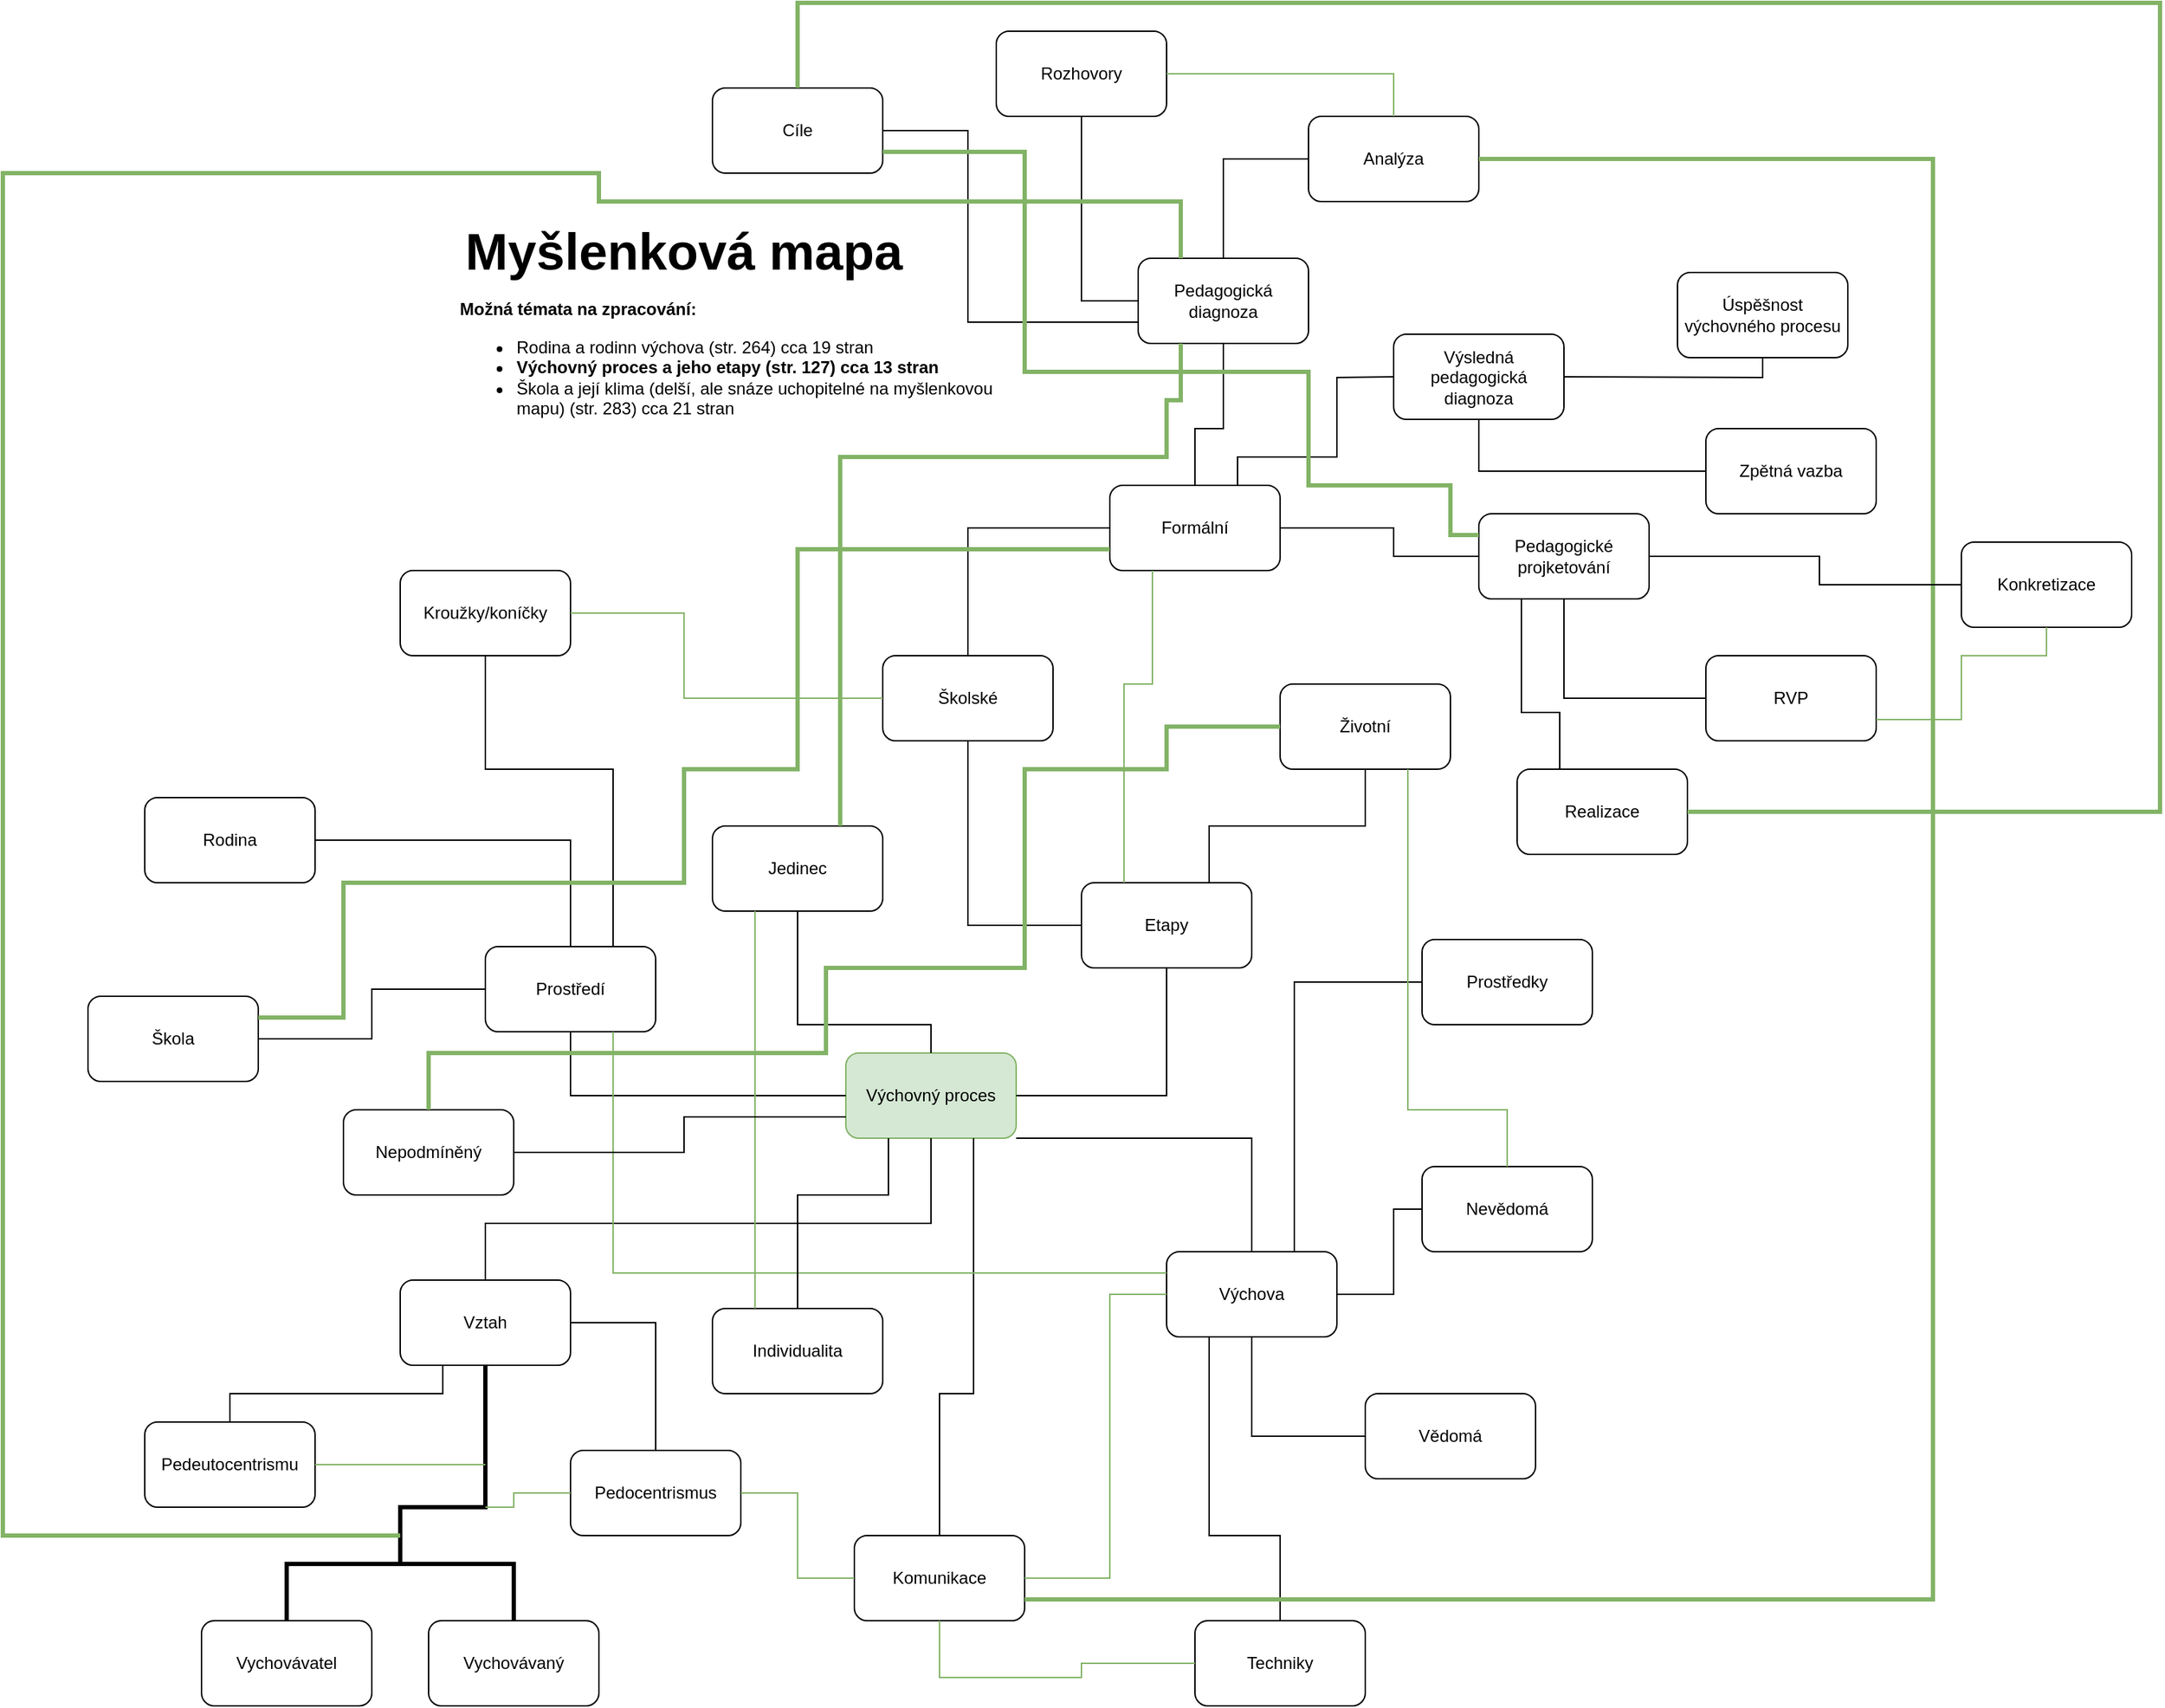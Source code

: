 <mxfile version="24.3.1" type="github">
  <diagram name="Stránka-1" id="WLGztBXFNgcQ8mA7BR_p">
    <mxGraphModel dx="2415" dy="2009" grid="1" gridSize="20" guides="1" tooltips="1" connect="1" arrows="1" fold="1" page="1" pageScale="1" pageWidth="827" pageHeight="1169" math="0" shadow="0">
      <root>
        <mxCell id="0" />
        <mxCell id="1" parent="0" />
        <mxCell id="2WaHqY7J0eLGObNB3UJ4-1" value="&lt;b&gt;&lt;font style=&quot;font-size: 36px;&quot;&gt;Myšlenková mapa&lt;/font&gt;&lt;/b&gt;" style="text;html=1;align=center;verticalAlign=middle;whiteSpace=wrap;rounded=0;" parent="1" vertex="1">
          <mxGeometry x="80" y="80" width="320" height="30" as="geometry" />
        </mxCell>
        <mxCell id="2WaHqY7J0eLGObNB3UJ4-2" value="&lt;b&gt;Možná témata na zpracování:&lt;/b&gt;&lt;div&gt;&lt;ul&gt;&lt;li&gt;Rodina a rodinn výchova (str. 264) cca 19 stran&lt;/li&gt;&lt;li&gt;&lt;b&gt;Výchovný proces a jeho etapy (str. 127) cca 13 stran&lt;/b&gt;&lt;/li&gt;&lt;li&gt;Škola a její klima (delší, ale snáze uchopitelné na myšlenkovou mapu) (str. 283) cca 21 stran&lt;/li&gt;&lt;/ul&gt;&lt;div&gt;&lt;b&gt;&lt;br&gt;&lt;/b&gt;&lt;/div&gt;&lt;/div&gt;" style="text;html=1;align=left;verticalAlign=middle;whiteSpace=wrap;rounded=0;" parent="1" vertex="1">
          <mxGeometry x="80" y="120" width="400" height="127" as="geometry" />
        </mxCell>
        <mxCell id="Wd7AZQhVEjbMNNVhmvvd-1" value="Výchovný proces" style="rounded=1;whiteSpace=wrap;html=1;fillColor=#d5e8d4;strokeColor=#82b366;" vertex="1" parent="1">
          <mxGeometry x="354" y="660" width="120" height="60" as="geometry" />
        </mxCell>
        <mxCell id="Wd7AZQhVEjbMNNVhmvvd-2" value="Etapy" style="rounded=1;whiteSpace=wrap;html=1;" vertex="1" parent="1">
          <mxGeometry x="520" y="540" width="120" height="60" as="geometry" />
        </mxCell>
        <mxCell id="Wd7AZQhVEjbMNNVhmvvd-3" value="Školské" style="rounded=1;whiteSpace=wrap;html=1;" vertex="1" parent="1">
          <mxGeometry x="380" y="380" width="120" height="60" as="geometry" />
        </mxCell>
        <mxCell id="Wd7AZQhVEjbMNNVhmvvd-4" value="Životní" style="rounded=1;whiteSpace=wrap;html=1;" vertex="1" parent="1">
          <mxGeometry x="660" y="400" width="120" height="60" as="geometry" />
        </mxCell>
        <mxCell id="Wd7AZQhVEjbMNNVhmvvd-5" value="" style="endArrow=none;html=1;rounded=0;entryX=0.5;entryY=1;entryDx=0;entryDy=0;exitX=1;exitY=0.5;exitDx=0;exitDy=0;" edge="1" parent="1" source="Wd7AZQhVEjbMNNVhmvvd-1" target="Wd7AZQhVEjbMNNVhmvvd-2">
          <mxGeometry width="50" height="50" relative="1" as="geometry">
            <mxPoint x="474" y="675" as="sourcePoint" />
            <mxPoint x="390" y="580" as="targetPoint" />
            <Array as="points">
              <mxPoint x="580" y="690" />
            </Array>
          </mxGeometry>
        </mxCell>
        <mxCell id="Wd7AZQhVEjbMNNVhmvvd-6" value="" style="endArrow=none;html=1;rounded=0;entryX=0.5;entryY=1;entryDx=0;entryDy=0;exitX=0;exitY=0.5;exitDx=0;exitDy=0;" edge="1" parent="1" source="Wd7AZQhVEjbMNNVhmvvd-2" target="Wd7AZQhVEjbMNNVhmvvd-3">
          <mxGeometry width="50" height="50" relative="1" as="geometry">
            <mxPoint x="340" y="630" as="sourcePoint" />
            <mxPoint x="390" y="580" as="targetPoint" />
            <Array as="points">
              <mxPoint x="440" y="570" />
            </Array>
          </mxGeometry>
        </mxCell>
        <mxCell id="Wd7AZQhVEjbMNNVhmvvd-7" value="" style="endArrow=none;html=1;rounded=0;entryX=0.5;entryY=1;entryDx=0;entryDy=0;exitX=0.75;exitY=0;exitDx=0;exitDy=0;" edge="1" parent="1" source="Wd7AZQhVEjbMNNVhmvvd-2" target="Wd7AZQhVEjbMNNVhmvvd-4">
          <mxGeometry width="50" height="50" relative="1" as="geometry">
            <mxPoint x="460" y="570" as="sourcePoint" />
            <mxPoint x="510" y="520" as="targetPoint" />
            <Array as="points">
              <mxPoint x="610" y="500" />
              <mxPoint x="720" y="500" />
            </Array>
          </mxGeometry>
        </mxCell>
        <mxCell id="Wd7AZQhVEjbMNNVhmvvd-8" value="Prostředí" style="rounded=1;whiteSpace=wrap;html=1;" vertex="1" parent="1">
          <mxGeometry x="100" y="585" width="120" height="60" as="geometry" />
        </mxCell>
        <mxCell id="Wd7AZQhVEjbMNNVhmvvd-9" value="" style="endArrow=none;html=1;rounded=0;exitX=0;exitY=0.5;exitDx=0;exitDy=0;entryX=0.5;entryY=1;entryDx=0;entryDy=0;" edge="1" parent="1" source="Wd7AZQhVEjbMNNVhmvvd-1" target="Wd7AZQhVEjbMNNVhmvvd-8">
          <mxGeometry width="50" height="50" relative="1" as="geometry">
            <mxPoint x="240" y="490" as="sourcePoint" />
            <mxPoint x="160" y="690" as="targetPoint" />
            <Array as="points">
              <mxPoint x="160" y="690" />
            </Array>
          </mxGeometry>
        </mxCell>
        <mxCell id="Wd7AZQhVEjbMNNVhmvvd-10" value="Rodina" style="rounded=1;whiteSpace=wrap;html=1;" vertex="1" parent="1">
          <mxGeometry x="-140" y="480" width="120" height="60" as="geometry" />
        </mxCell>
        <mxCell id="Wd7AZQhVEjbMNNVhmvvd-11" value="" style="endArrow=none;html=1;rounded=0;exitX=0.5;exitY=0;exitDx=0;exitDy=0;entryX=1;entryY=0.5;entryDx=0;entryDy=0;" edge="1" parent="1" source="Wd7AZQhVEjbMNNVhmvvd-8" target="Wd7AZQhVEjbMNNVhmvvd-10">
          <mxGeometry width="50" height="50" relative="1" as="geometry">
            <mxPoint x="240" y="490" as="sourcePoint" />
            <mxPoint x="290" y="440" as="targetPoint" />
            <Array as="points">
              <mxPoint x="160" y="510" />
            </Array>
          </mxGeometry>
        </mxCell>
        <mxCell id="Wd7AZQhVEjbMNNVhmvvd-12" value="Škola" style="rounded=1;whiteSpace=wrap;html=1;" vertex="1" parent="1">
          <mxGeometry x="-180" y="620" width="120" height="60" as="geometry" />
        </mxCell>
        <mxCell id="Wd7AZQhVEjbMNNVhmvvd-13" value="" style="endArrow=none;html=1;rounded=0;exitX=1;exitY=0.5;exitDx=0;exitDy=0;entryX=0;entryY=0.5;entryDx=0;entryDy=0;" edge="1" parent="1" source="Wd7AZQhVEjbMNNVhmvvd-12" target="Wd7AZQhVEjbMNNVhmvvd-8">
          <mxGeometry width="50" height="50" relative="1" as="geometry">
            <mxPoint x="240" y="490" as="sourcePoint" />
            <mxPoint x="290" y="440" as="targetPoint" />
            <Array as="points">
              <mxPoint x="20" y="650" />
              <mxPoint x="20" y="615" />
            </Array>
          </mxGeometry>
        </mxCell>
        <mxCell id="Wd7AZQhVEjbMNNVhmvvd-14" value="Kroužky/koníčky" style="rounded=1;whiteSpace=wrap;html=1;" vertex="1" parent="1">
          <mxGeometry x="40" y="320" width="120" height="60" as="geometry" />
        </mxCell>
        <mxCell id="Wd7AZQhVEjbMNNVhmvvd-15" value="" style="endArrow=none;html=1;rounded=0;exitX=0.75;exitY=0;exitDx=0;exitDy=0;entryX=0.5;entryY=1;entryDx=0;entryDy=0;" edge="1" parent="1" source="Wd7AZQhVEjbMNNVhmvvd-8" target="Wd7AZQhVEjbMNNVhmvvd-14">
          <mxGeometry width="50" height="50" relative="1" as="geometry">
            <mxPoint x="240" y="490" as="sourcePoint" />
            <mxPoint x="190" y="420" as="targetPoint" />
            <Array as="points">
              <mxPoint x="190" y="460" />
              <mxPoint x="100" y="460" />
            </Array>
          </mxGeometry>
        </mxCell>
        <mxCell id="Wd7AZQhVEjbMNNVhmvvd-18" value="" style="endArrow=none;html=1;rounded=0;entryX=0;entryY=0.5;entryDx=0;entryDy=0;exitX=1;exitY=0.5;exitDx=0;exitDy=0;fillColor=#d5e8d4;strokeColor=#82b366;" edge="1" parent="1" source="Wd7AZQhVEjbMNNVhmvvd-14" target="Wd7AZQhVEjbMNNVhmvvd-3">
          <mxGeometry width="50" height="50" relative="1" as="geometry">
            <mxPoint x="240" y="650" as="sourcePoint" />
            <mxPoint x="290" y="600" as="targetPoint" />
            <Array as="points">
              <mxPoint x="240" y="350" />
              <mxPoint x="240" y="410" />
            </Array>
          </mxGeometry>
        </mxCell>
        <mxCell id="Wd7AZQhVEjbMNNVhmvvd-20" value="Vztah" style="rounded=1;whiteSpace=wrap;html=1;" vertex="1" parent="1">
          <mxGeometry x="40" y="820" width="120" height="60" as="geometry" />
        </mxCell>
        <mxCell id="Wd7AZQhVEjbMNNVhmvvd-21" value="" style="endArrow=none;html=1;rounded=0;exitX=0.5;exitY=0;exitDx=0;exitDy=0;entryX=0.5;entryY=1;entryDx=0;entryDy=0;" edge="1" parent="1" source="Wd7AZQhVEjbMNNVhmvvd-20" target="Wd7AZQhVEjbMNNVhmvvd-1">
          <mxGeometry width="50" height="50" relative="1" as="geometry">
            <mxPoint x="240" y="650" as="sourcePoint" />
            <mxPoint x="290" y="600" as="targetPoint" />
            <Array as="points">
              <mxPoint x="100" y="780" />
              <mxPoint x="414" y="780" />
            </Array>
          </mxGeometry>
        </mxCell>
        <mxCell id="Wd7AZQhVEjbMNNVhmvvd-22" value="Pedeutocentrismu" style="rounded=1;whiteSpace=wrap;html=1;" vertex="1" parent="1">
          <mxGeometry x="-140" y="920" width="120" height="60" as="geometry" />
        </mxCell>
        <mxCell id="Wd7AZQhVEjbMNNVhmvvd-23" value="Pedocentrismus" style="rounded=1;whiteSpace=wrap;html=1;" vertex="1" parent="1">
          <mxGeometry x="160" y="940" width="120" height="60" as="geometry" />
        </mxCell>
        <mxCell id="Wd7AZQhVEjbMNNVhmvvd-24" value="" style="endArrow=none;html=1;rounded=0;exitX=0.5;exitY=0;exitDx=0;exitDy=0;entryX=0.25;entryY=1;entryDx=0;entryDy=0;" edge="1" parent="1" source="Wd7AZQhVEjbMNNVhmvvd-22" target="Wd7AZQhVEjbMNNVhmvvd-20">
          <mxGeometry width="50" height="50" relative="1" as="geometry">
            <mxPoint x="200" y="690" as="sourcePoint" />
            <mxPoint x="250" y="640" as="targetPoint" />
            <Array as="points">
              <mxPoint x="-80" y="900" />
              <mxPoint x="70" y="900" />
            </Array>
          </mxGeometry>
        </mxCell>
        <mxCell id="Wd7AZQhVEjbMNNVhmvvd-25" value="" style="endArrow=none;html=1;rounded=0;exitX=1;exitY=0.5;exitDx=0;exitDy=0;entryX=0.5;entryY=0;entryDx=0;entryDy=0;" edge="1" parent="1" source="Wd7AZQhVEjbMNNVhmvvd-20" target="Wd7AZQhVEjbMNNVhmvvd-23">
          <mxGeometry width="50" height="50" relative="1" as="geometry">
            <mxPoint x="200" y="690" as="sourcePoint" />
            <mxPoint x="250" y="640" as="targetPoint" />
            <Array as="points">
              <mxPoint x="220" y="850" />
            </Array>
          </mxGeometry>
        </mxCell>
        <mxCell id="Wd7AZQhVEjbMNNVhmvvd-26" value="Komunikace" style="rounded=1;whiteSpace=wrap;html=1;" vertex="1" parent="1">
          <mxGeometry x="360" y="1000" width="120" height="60" as="geometry" />
        </mxCell>
        <mxCell id="Wd7AZQhVEjbMNNVhmvvd-27" value="" style="endArrow=none;html=1;rounded=0;entryX=0;entryY=0.5;entryDx=0;entryDy=0;exitX=1;exitY=0.5;exitDx=0;exitDy=0;fillColor=#d5e8d4;strokeColor=#82b366;" edge="1" parent="1" source="Wd7AZQhVEjbMNNVhmvvd-23" target="Wd7AZQhVEjbMNNVhmvvd-26">
          <mxGeometry width="50" height="50" relative="1" as="geometry">
            <mxPoint x="200" y="850" as="sourcePoint" />
            <mxPoint x="250" y="800" as="targetPoint" />
            <Array as="points">
              <mxPoint x="320" y="970" />
              <mxPoint x="320" y="1030" />
            </Array>
          </mxGeometry>
        </mxCell>
        <mxCell id="Wd7AZQhVEjbMNNVhmvvd-28" value="" style="endArrow=none;html=1;rounded=0;entryX=0.75;entryY=1;entryDx=0;entryDy=0;exitX=0.5;exitY=0;exitDx=0;exitDy=0;" edge="1" parent="1" source="Wd7AZQhVEjbMNNVhmvvd-26" target="Wd7AZQhVEjbMNNVhmvvd-1">
          <mxGeometry width="50" height="50" relative="1" as="geometry">
            <mxPoint x="200" y="850" as="sourcePoint" />
            <mxPoint x="250" y="800" as="targetPoint" />
            <Array as="points">
              <mxPoint x="420" y="900" />
              <mxPoint x="444" y="900" />
            </Array>
          </mxGeometry>
        </mxCell>
        <mxCell id="Wd7AZQhVEjbMNNVhmvvd-29" value="Vychovávatel" style="rounded=1;whiteSpace=wrap;html=1;" vertex="1" parent="1">
          <mxGeometry x="-100" y="1060" width="120" height="60" as="geometry" />
        </mxCell>
        <mxCell id="Wd7AZQhVEjbMNNVhmvvd-30" value="Vychovávaný" style="rounded=1;whiteSpace=wrap;html=1;" vertex="1" parent="1">
          <mxGeometry x="60" y="1060" width="120" height="60" as="geometry" />
        </mxCell>
        <mxCell id="Wd7AZQhVEjbMNNVhmvvd-31" value="" style="endArrow=none;html=1;rounded=0;entryX=0.5;entryY=1;entryDx=0;entryDy=0;strokeWidth=3;" edge="1" parent="1" target="Wd7AZQhVEjbMNNVhmvvd-20">
          <mxGeometry width="50" height="50" relative="1" as="geometry">
            <mxPoint x="40" y="1020" as="sourcePoint" />
            <mxPoint x="250" y="980" as="targetPoint" />
            <Array as="points">
              <mxPoint x="40" y="980" />
              <mxPoint x="100" y="980" />
            </Array>
          </mxGeometry>
        </mxCell>
        <mxCell id="Wd7AZQhVEjbMNNVhmvvd-32" value="" style="endArrow=none;html=1;rounded=0;entryX=0.5;entryY=0;entryDx=0;entryDy=0;strokeWidth=3;" edge="1" parent="1" target="Wd7AZQhVEjbMNNVhmvvd-30">
          <mxGeometry width="50" height="50" relative="1" as="geometry">
            <mxPoint x="40" y="1020" as="sourcePoint" />
            <mxPoint x="120" y="1020" as="targetPoint" />
            <Array as="points">
              <mxPoint x="120" y="1020" />
            </Array>
          </mxGeometry>
        </mxCell>
        <mxCell id="Wd7AZQhVEjbMNNVhmvvd-33" value="" style="endArrow=none;html=1;rounded=0;entryX=0.5;entryY=0;entryDx=0;entryDy=0;strokeWidth=3;" edge="1" parent="1" target="Wd7AZQhVEjbMNNVhmvvd-29">
          <mxGeometry width="50" height="50" relative="1" as="geometry">
            <mxPoint x="40" y="1020" as="sourcePoint" />
            <mxPoint x="250" y="980" as="targetPoint" />
            <Array as="points">
              <mxPoint x="-40" y="1020" />
            </Array>
          </mxGeometry>
        </mxCell>
        <mxCell id="Wd7AZQhVEjbMNNVhmvvd-34" value="" style="endArrow=none;html=1;rounded=0;entryX=0;entryY=0.5;entryDx=0;entryDy=0;fillColor=#d5e8d4;strokeColor=#82b366;" edge="1" parent="1" target="Wd7AZQhVEjbMNNVhmvvd-23">
          <mxGeometry width="50" height="50" relative="1" as="geometry">
            <mxPoint x="100" y="980" as="sourcePoint" />
            <mxPoint x="140" y="1020" as="targetPoint" />
            <Array as="points">
              <mxPoint x="120" y="980" />
              <mxPoint x="120" y="970" />
            </Array>
          </mxGeometry>
        </mxCell>
        <mxCell id="Wd7AZQhVEjbMNNVhmvvd-35" value="" style="endArrow=none;html=1;rounded=0;exitX=1;exitY=0.5;exitDx=0;exitDy=0;fillColor=#d5e8d4;strokeColor=#82b366;" edge="1" parent="1" source="Wd7AZQhVEjbMNNVhmvvd-22">
          <mxGeometry width="50" height="50" relative="1" as="geometry">
            <mxPoint x="40" y="1010" as="sourcePoint" />
            <mxPoint x="100" y="950" as="targetPoint" />
          </mxGeometry>
        </mxCell>
        <mxCell id="Wd7AZQhVEjbMNNVhmvvd-36" value="Výchova" style="rounded=1;whiteSpace=wrap;html=1;" vertex="1" parent="1">
          <mxGeometry x="580" y="800" width="120" height="60" as="geometry" />
        </mxCell>
        <mxCell id="Wd7AZQhVEjbMNNVhmvvd-37" value="" style="endArrow=none;html=1;rounded=0;entryX=1;entryY=1;entryDx=0;entryDy=0;exitX=0.5;exitY=0;exitDx=0;exitDy=0;" edge="1" parent="1" source="Wd7AZQhVEjbMNNVhmvvd-36" target="Wd7AZQhVEjbMNNVhmvvd-1">
          <mxGeometry width="50" height="50" relative="1" as="geometry">
            <mxPoint x="300" y="930" as="sourcePoint" />
            <mxPoint x="350" y="880" as="targetPoint" />
            <Array as="points">
              <mxPoint x="640" y="720" />
            </Array>
          </mxGeometry>
        </mxCell>
        <mxCell id="Wd7AZQhVEjbMNNVhmvvd-38" value="" style="endArrow=none;html=1;rounded=0;entryX=0;entryY=0.5;entryDx=0;entryDy=0;exitX=1;exitY=0.5;exitDx=0;exitDy=0;fillColor=#d5e8d4;strokeColor=#82b366;" edge="1" parent="1" source="Wd7AZQhVEjbMNNVhmvvd-26" target="Wd7AZQhVEjbMNNVhmvvd-36">
          <mxGeometry width="50" height="50" relative="1" as="geometry">
            <mxPoint x="300" y="930" as="sourcePoint" />
            <mxPoint x="350" y="880" as="targetPoint" />
            <Array as="points">
              <mxPoint x="540" y="1030" />
              <mxPoint x="540" y="830" />
            </Array>
          </mxGeometry>
        </mxCell>
        <mxCell id="Wd7AZQhVEjbMNNVhmvvd-39" value="Vědomá" style="rounded=1;whiteSpace=wrap;html=1;" vertex="1" parent="1">
          <mxGeometry x="720" y="900" width="120" height="60" as="geometry" />
        </mxCell>
        <mxCell id="Wd7AZQhVEjbMNNVhmvvd-40" value="Nevědomá" style="rounded=1;whiteSpace=wrap;html=1;" vertex="1" parent="1">
          <mxGeometry x="760" y="740" width="120" height="60" as="geometry" />
        </mxCell>
        <mxCell id="Wd7AZQhVEjbMNNVhmvvd-41" value="" style="endArrow=none;html=1;rounded=0;entryX=0;entryY=0.5;entryDx=0;entryDy=0;exitX=1;exitY=0.5;exitDx=0;exitDy=0;" edge="1" parent="1" source="Wd7AZQhVEjbMNNVhmvvd-36" target="Wd7AZQhVEjbMNNVhmvvd-40">
          <mxGeometry width="50" height="50" relative="1" as="geometry">
            <mxPoint x="440" y="850" as="sourcePoint" />
            <mxPoint x="490" y="800" as="targetPoint" />
            <Array as="points">
              <mxPoint x="740" y="830" />
              <mxPoint x="740" y="770" />
            </Array>
          </mxGeometry>
        </mxCell>
        <mxCell id="Wd7AZQhVEjbMNNVhmvvd-42" value="" style="endArrow=none;html=1;rounded=0;exitX=0;exitY=0.5;exitDx=0;exitDy=0;entryX=0.5;entryY=1;entryDx=0;entryDy=0;" edge="1" parent="1" source="Wd7AZQhVEjbMNNVhmvvd-39" target="Wd7AZQhVEjbMNNVhmvvd-36">
          <mxGeometry width="50" height="50" relative="1" as="geometry">
            <mxPoint x="440" y="850" as="sourcePoint" />
            <mxPoint x="490" y="800" as="targetPoint" />
            <Array as="points">
              <mxPoint x="640" y="930" />
            </Array>
          </mxGeometry>
        </mxCell>
        <mxCell id="Wd7AZQhVEjbMNNVhmvvd-43" value="" style="endArrow=none;html=1;rounded=0;entryX=0;entryY=0.25;entryDx=0;entryDy=0;exitX=0.75;exitY=1;exitDx=0;exitDy=0;fillColor=#d5e8d4;strokeColor=#82b366;" edge="1" parent="1" source="Wd7AZQhVEjbMNNVhmvvd-8" target="Wd7AZQhVEjbMNNVhmvvd-36">
          <mxGeometry width="50" height="50" relative="1" as="geometry">
            <mxPoint x="460" y="810" as="sourcePoint" />
            <mxPoint x="510" y="760" as="targetPoint" />
            <Array as="points">
              <mxPoint x="190" y="815" />
            </Array>
          </mxGeometry>
        </mxCell>
        <mxCell id="Wd7AZQhVEjbMNNVhmvvd-44" value="Prostředky" style="rounded=1;whiteSpace=wrap;html=1;" vertex="1" parent="1">
          <mxGeometry x="760" y="580" width="120" height="60" as="geometry" />
        </mxCell>
        <mxCell id="Wd7AZQhVEjbMNNVhmvvd-45" value="" style="endArrow=none;html=1;rounded=0;entryX=0;entryY=0.5;entryDx=0;entryDy=0;exitX=0.75;exitY=0;exitDx=0;exitDy=0;" edge="1" parent="1" source="Wd7AZQhVEjbMNNVhmvvd-36" target="Wd7AZQhVEjbMNNVhmvvd-44">
          <mxGeometry width="50" height="50" relative="1" as="geometry">
            <mxPoint x="380" y="890" as="sourcePoint" />
            <mxPoint x="430" y="840" as="targetPoint" />
            <Array as="points">
              <mxPoint x="670" y="610" />
            </Array>
          </mxGeometry>
        </mxCell>
        <mxCell id="Wd7AZQhVEjbMNNVhmvvd-46" value="Techniky" style="rounded=1;whiteSpace=wrap;html=1;" vertex="1" parent="1">
          <mxGeometry x="600" y="1060" width="120" height="60" as="geometry" />
        </mxCell>
        <mxCell id="Wd7AZQhVEjbMNNVhmvvd-47" value="" style="endArrow=none;html=1;rounded=0;entryX=0.25;entryY=1;entryDx=0;entryDy=0;exitX=0.5;exitY=0;exitDx=0;exitDy=0;" edge="1" parent="1" source="Wd7AZQhVEjbMNNVhmvvd-46" target="Wd7AZQhVEjbMNNVhmvvd-36">
          <mxGeometry width="50" height="50" relative="1" as="geometry">
            <mxPoint x="440" y="930" as="sourcePoint" />
            <mxPoint x="490" y="880" as="targetPoint" />
            <Array as="points">
              <mxPoint x="660" y="1000" />
              <mxPoint x="610" y="1000" />
            </Array>
          </mxGeometry>
        </mxCell>
        <mxCell id="Wd7AZQhVEjbMNNVhmvvd-48" value="" style="endArrow=none;html=1;rounded=0;exitX=0.5;exitY=1;exitDx=0;exitDy=0;entryX=0;entryY=0.5;entryDx=0;entryDy=0;fillColor=#d5e8d4;strokeColor=#82b366;" edge="1" parent="1" source="Wd7AZQhVEjbMNNVhmvvd-26" target="Wd7AZQhVEjbMNNVhmvvd-46">
          <mxGeometry width="50" height="50" relative="1" as="geometry">
            <mxPoint x="440" y="930" as="sourcePoint" />
            <mxPoint x="490" y="880" as="targetPoint" />
            <Array as="points">
              <mxPoint x="420" y="1100" />
              <mxPoint x="520" y="1100" />
              <mxPoint x="520" y="1090" />
            </Array>
          </mxGeometry>
        </mxCell>
        <mxCell id="Wd7AZQhVEjbMNNVhmvvd-49" value="Jedinec" style="rounded=1;whiteSpace=wrap;html=1;" vertex="1" parent="1">
          <mxGeometry x="260" y="500" width="120" height="60" as="geometry" />
        </mxCell>
        <mxCell id="Wd7AZQhVEjbMNNVhmvvd-50" value="" style="endArrow=none;html=1;rounded=0;entryX=0.5;entryY=1;entryDx=0;entryDy=0;exitX=0.5;exitY=0;exitDx=0;exitDy=0;" edge="1" parent="1" source="Wd7AZQhVEjbMNNVhmvvd-1" target="Wd7AZQhVEjbMNNVhmvvd-49">
          <mxGeometry width="50" height="50" relative="1" as="geometry">
            <mxPoint x="440" y="810" as="sourcePoint" />
            <mxPoint x="490" y="760" as="targetPoint" />
            <Array as="points">
              <mxPoint x="414" y="640" />
              <mxPoint x="320" y="640" />
            </Array>
          </mxGeometry>
        </mxCell>
        <mxCell id="Wd7AZQhVEjbMNNVhmvvd-51" value="Individualita" style="rounded=1;whiteSpace=wrap;html=1;" vertex="1" parent="1">
          <mxGeometry x="260" y="840" width="120" height="60" as="geometry" />
        </mxCell>
        <mxCell id="Wd7AZQhVEjbMNNVhmvvd-52" value="" style="endArrow=none;html=1;rounded=0;entryX=0.25;entryY=1;entryDx=0;entryDy=0;exitX=0.5;exitY=0;exitDx=0;exitDy=0;" edge="1" parent="1" source="Wd7AZQhVEjbMNNVhmvvd-51" target="Wd7AZQhVEjbMNNVhmvvd-1">
          <mxGeometry width="50" height="50" relative="1" as="geometry">
            <mxPoint x="360" y="870" as="sourcePoint" />
            <mxPoint x="410" y="820" as="targetPoint" />
            <Array as="points">
              <mxPoint x="320" y="760" />
              <mxPoint x="384" y="760" />
            </Array>
          </mxGeometry>
        </mxCell>
        <mxCell id="Wd7AZQhVEjbMNNVhmvvd-53" value="" style="endArrow=none;html=1;rounded=0;exitX=0.25;exitY=0;exitDx=0;exitDy=0;entryX=0.25;entryY=1;entryDx=0;entryDy=0;fillColor=#d5e8d4;strokeColor=#82b366;" edge="1" parent="1" source="Wd7AZQhVEjbMNNVhmvvd-51" target="Wd7AZQhVEjbMNNVhmvvd-49">
          <mxGeometry width="50" height="50" relative="1" as="geometry">
            <mxPoint x="300" y="730" as="sourcePoint" />
            <mxPoint x="350" y="680" as="targetPoint" />
          </mxGeometry>
        </mxCell>
        <mxCell id="Wd7AZQhVEjbMNNVhmvvd-54" value="Nepodmíněný" style="rounded=1;whiteSpace=wrap;html=1;" vertex="1" parent="1">
          <mxGeometry y="700" width="120" height="60" as="geometry" />
        </mxCell>
        <mxCell id="Wd7AZQhVEjbMNNVhmvvd-55" value="" style="endArrow=none;html=1;rounded=0;entryX=1;entryY=0.5;entryDx=0;entryDy=0;exitX=0;exitY=0.75;exitDx=0;exitDy=0;" edge="1" parent="1" source="Wd7AZQhVEjbMNNVhmvvd-1" target="Wd7AZQhVEjbMNNVhmvvd-54">
          <mxGeometry width="50" height="50" relative="1" as="geometry">
            <mxPoint x="180" y="810" as="sourcePoint" />
            <mxPoint x="230" y="760" as="targetPoint" />
            <Array as="points">
              <mxPoint x="240" y="705" />
              <mxPoint x="240" y="730" />
            </Array>
          </mxGeometry>
        </mxCell>
        <mxCell id="Wd7AZQhVEjbMNNVhmvvd-56" value="" style="endArrow=none;html=1;rounded=0;entryX=0.5;entryY=0;entryDx=0;entryDy=0;exitX=0;exitY=0.5;exitDx=0;exitDy=0;fillColor=#d5e8d4;strokeColor=#82b366;strokeWidth=3;" edge="1" parent="1" source="Wd7AZQhVEjbMNNVhmvvd-4" target="Wd7AZQhVEjbMNNVhmvvd-54">
          <mxGeometry width="50" height="50" relative="1" as="geometry">
            <mxPoint x="140" y="810" as="sourcePoint" />
            <mxPoint x="190" y="760" as="targetPoint" />
            <Array as="points">
              <mxPoint x="580" y="430" />
              <mxPoint x="580" y="460" />
              <mxPoint x="480" y="460" />
              <mxPoint x="480" y="600" />
              <mxPoint x="340" y="600" />
              <mxPoint x="340" y="660" />
              <mxPoint x="60" y="660" />
            </Array>
          </mxGeometry>
        </mxCell>
        <mxCell id="Wd7AZQhVEjbMNNVhmvvd-57" value="" style="endArrow=none;html=1;rounded=0;entryX=0.5;entryY=0;entryDx=0;entryDy=0;exitX=0.75;exitY=1;exitDx=0;exitDy=0;fillColor=#d5e8d4;strokeColor=#82b366;" edge="1" parent="1" source="Wd7AZQhVEjbMNNVhmvvd-4" target="Wd7AZQhVEjbMNNVhmvvd-40">
          <mxGeometry width="50" height="50" relative="1" as="geometry">
            <mxPoint x="340" y="770" as="sourcePoint" />
            <mxPoint x="390" y="720" as="targetPoint" />
            <Array as="points">
              <mxPoint x="750" y="700" />
              <mxPoint x="820" y="700" />
            </Array>
          </mxGeometry>
        </mxCell>
        <mxCell id="Wd7AZQhVEjbMNNVhmvvd-59" value="Formální" style="rounded=1;whiteSpace=wrap;html=1;" vertex="1" parent="1">
          <mxGeometry x="540" y="260" width="120" height="60" as="geometry" />
        </mxCell>
        <mxCell id="Wd7AZQhVEjbMNNVhmvvd-60" value="" style="endArrow=none;html=1;rounded=0;exitX=0.5;exitY=0;exitDx=0;exitDy=0;entryX=0;entryY=0.5;entryDx=0;entryDy=0;" edge="1" parent="1" source="Wd7AZQhVEjbMNNVhmvvd-3" target="Wd7AZQhVEjbMNNVhmvvd-59">
          <mxGeometry width="50" height="50" relative="1" as="geometry">
            <mxPoint x="500" y="370" as="sourcePoint" />
            <mxPoint x="440" y="280" as="targetPoint" />
            <Array as="points">
              <mxPoint x="440" y="290" />
            </Array>
          </mxGeometry>
        </mxCell>
        <mxCell id="Wd7AZQhVEjbMNNVhmvvd-61" value="" style="endArrow=none;html=1;rounded=0;exitX=0.25;exitY=0;exitDx=0;exitDy=0;entryX=0.25;entryY=1;entryDx=0;entryDy=0;fillColor=#d5e8d4;strokeColor=#82b366;" edge="1" parent="1" source="Wd7AZQhVEjbMNNVhmvvd-2" target="Wd7AZQhVEjbMNNVhmvvd-59">
          <mxGeometry width="50" height="50" relative="1" as="geometry">
            <mxPoint x="500" y="370" as="sourcePoint" />
            <mxPoint x="560" y="380" as="targetPoint" />
            <Array as="points">
              <mxPoint x="550" y="400" />
              <mxPoint x="570" y="400" />
            </Array>
          </mxGeometry>
        </mxCell>
        <mxCell id="Wd7AZQhVEjbMNNVhmvvd-62" value="Pedagogická diagnoza" style="rounded=1;whiteSpace=wrap;html=1;" vertex="1" parent="1">
          <mxGeometry x="560" y="100" width="120" height="60" as="geometry" />
        </mxCell>
        <mxCell id="Wd7AZQhVEjbMNNVhmvvd-63" value="Pedagogické projketování" style="rounded=1;whiteSpace=wrap;html=1;" vertex="1" parent="1">
          <mxGeometry x="800" y="280" width="120" height="60" as="geometry" />
        </mxCell>
        <mxCell id="Wd7AZQhVEjbMNNVhmvvd-64" value="Výsledná pedagogická diagnoza" style="rounded=1;whiteSpace=wrap;html=1;" vertex="1" parent="1">
          <mxGeometry x="740" y="153.5" width="120" height="60" as="geometry" />
        </mxCell>
        <mxCell id="Wd7AZQhVEjbMNNVhmvvd-65" value="" style="endArrow=none;html=1;rounded=0;entryX=0.5;entryY=1;entryDx=0;entryDy=0;exitX=0.5;exitY=0;exitDx=0;exitDy=0;" edge="1" parent="1" source="Wd7AZQhVEjbMNNVhmvvd-59" target="Wd7AZQhVEjbMNNVhmvvd-62">
          <mxGeometry width="50" height="50" relative="1" as="geometry">
            <mxPoint x="540" y="390" as="sourcePoint" />
            <mxPoint x="590" y="340" as="targetPoint" />
            <Array as="points">
              <mxPoint x="600" y="220" />
              <mxPoint x="620" y="220" />
            </Array>
          </mxGeometry>
        </mxCell>
        <mxCell id="Wd7AZQhVEjbMNNVhmvvd-66" value="" style="endArrow=none;html=1;rounded=0;entryX=0;entryY=0.5;entryDx=0;entryDy=0;exitX=0.75;exitY=0;exitDx=0;exitDy=0;" edge="1" parent="1" source="Wd7AZQhVEjbMNNVhmvvd-59" target="Wd7AZQhVEjbMNNVhmvvd-64">
          <mxGeometry width="50" height="50" relative="1" as="geometry">
            <mxPoint x="480" y="370" as="sourcePoint" />
            <mxPoint x="530" y="320" as="targetPoint" />
            <Array as="points">
              <mxPoint x="630" y="240" />
              <mxPoint x="700" y="240" />
              <mxPoint x="700" y="184" />
            </Array>
          </mxGeometry>
        </mxCell>
        <mxCell id="Wd7AZQhVEjbMNNVhmvvd-67" value="" style="endArrow=none;html=1;rounded=0;entryX=0;entryY=0.5;entryDx=0;entryDy=0;exitX=1;exitY=0.5;exitDx=0;exitDy=0;" edge="1" parent="1" source="Wd7AZQhVEjbMNNVhmvvd-59" target="Wd7AZQhVEjbMNNVhmvvd-63">
          <mxGeometry width="50" height="50" relative="1" as="geometry">
            <mxPoint x="580" y="350" as="sourcePoint" />
            <mxPoint x="630" y="300" as="targetPoint" />
            <Array as="points">
              <mxPoint x="740" y="290" />
              <mxPoint x="740" y="310" />
            </Array>
          </mxGeometry>
        </mxCell>
        <mxCell id="Wd7AZQhVEjbMNNVhmvvd-68" value="" style="endArrow=none;html=1;rounded=0;entryX=0;entryY=0.75;entryDx=0;entryDy=0;exitX=1;exitY=0.25;exitDx=0;exitDy=0;fillColor=#d5e8d4;strokeColor=#82b366;strokeWidth=3;" edge="1" parent="1" source="Wd7AZQhVEjbMNNVhmvvd-12" target="Wd7AZQhVEjbMNNVhmvvd-59">
          <mxGeometry width="50" height="50" relative="1" as="geometry">
            <mxPoint x="240" y="530" as="sourcePoint" />
            <mxPoint x="290" y="480" as="targetPoint" />
            <Array as="points">
              <mxPoint y="635" />
              <mxPoint y="540" />
              <mxPoint x="240" y="540" />
              <mxPoint x="240" y="460" />
              <mxPoint x="320" y="460" />
              <mxPoint x="320" y="305" />
            </Array>
          </mxGeometry>
        </mxCell>
        <mxCell id="Wd7AZQhVEjbMNNVhmvvd-69" value="Analýza" style="rounded=1;whiteSpace=wrap;html=1;" vertex="1" parent="1">
          <mxGeometry x="680" width="120" height="60" as="geometry" />
        </mxCell>
        <mxCell id="Wd7AZQhVEjbMNNVhmvvd-70" value="" style="endArrow=none;html=1;rounded=0;entryX=0;entryY=0.5;entryDx=0;entryDy=0;exitX=0.5;exitY=0;exitDx=0;exitDy=0;" edge="1" parent="1" source="Wd7AZQhVEjbMNNVhmvvd-62" target="Wd7AZQhVEjbMNNVhmvvd-69">
          <mxGeometry width="50" height="50" relative="1" as="geometry">
            <mxPoint x="420" y="290" as="sourcePoint" />
            <mxPoint x="470" y="240" as="targetPoint" />
            <Array as="points">
              <mxPoint x="620" y="30" />
            </Array>
          </mxGeometry>
        </mxCell>
        <mxCell id="Wd7AZQhVEjbMNNVhmvvd-71" value="Rozhovory" style="rounded=1;whiteSpace=wrap;html=1;" vertex="1" parent="1">
          <mxGeometry x="460" y="-60" width="120" height="60" as="geometry" />
        </mxCell>
        <mxCell id="Wd7AZQhVEjbMNNVhmvvd-72" value="" style="endArrow=none;html=1;rounded=0;entryX=0;entryY=0.5;entryDx=0;entryDy=0;exitX=0.5;exitY=1;exitDx=0;exitDy=0;" edge="1" parent="1" source="Wd7AZQhVEjbMNNVhmvvd-71" target="Wd7AZQhVEjbMNNVhmvvd-62">
          <mxGeometry width="50" height="50" relative="1" as="geometry">
            <mxPoint x="540" y="230" as="sourcePoint" />
            <mxPoint x="590" y="180" as="targetPoint" />
            <Array as="points">
              <mxPoint x="520" y="130" />
            </Array>
          </mxGeometry>
        </mxCell>
        <mxCell id="Wd7AZQhVEjbMNNVhmvvd-73" value="" style="endArrow=none;html=1;rounded=0;entryX=0.5;entryY=0;entryDx=0;entryDy=0;exitX=1;exitY=0.5;exitDx=0;exitDy=0;fillColor=#d5e8d4;strokeColor=#82b366;" edge="1" parent="1" source="Wd7AZQhVEjbMNNVhmvvd-71" target="Wd7AZQhVEjbMNNVhmvvd-69">
          <mxGeometry width="50" height="50" relative="1" as="geometry">
            <mxPoint x="540" y="230" as="sourcePoint" />
            <mxPoint x="590" y="180" as="targetPoint" />
            <Array as="points">
              <mxPoint x="740" y="-30" />
            </Array>
          </mxGeometry>
        </mxCell>
        <mxCell id="Wd7AZQhVEjbMNNVhmvvd-74" value="" style="endArrow=none;html=1;rounded=0;exitX=1;exitY=0.75;exitDx=0;exitDy=0;entryX=1;entryY=0.5;entryDx=0;entryDy=0;fillColor=#d5e8d4;strokeColor=#82b366;strokeWidth=3;" edge="1" parent="1" source="Wd7AZQhVEjbMNNVhmvvd-26" target="Wd7AZQhVEjbMNNVhmvvd-69">
          <mxGeometry width="50" height="50" relative="1" as="geometry">
            <mxPoint x="620" y="650" as="sourcePoint" />
            <mxPoint x="670" y="600" as="targetPoint" />
            <Array as="points">
              <mxPoint x="1120" y="1045" />
              <mxPoint x="1120" y="30" />
            </Array>
          </mxGeometry>
        </mxCell>
        <mxCell id="Wd7AZQhVEjbMNNVhmvvd-75" value="Cíle" style="rounded=1;whiteSpace=wrap;html=1;" vertex="1" parent="1">
          <mxGeometry x="260" y="-20" width="120" height="60" as="geometry" />
        </mxCell>
        <mxCell id="Wd7AZQhVEjbMNNVhmvvd-76" value="" style="endArrow=none;html=1;rounded=0;entryX=0;entryY=0.75;entryDx=0;entryDy=0;exitX=1;exitY=0.5;exitDx=0;exitDy=0;" edge="1" parent="1" source="Wd7AZQhVEjbMNNVhmvvd-75" target="Wd7AZQhVEjbMNNVhmvvd-62">
          <mxGeometry width="50" height="50" relative="1" as="geometry">
            <mxPoint x="460" y="490" as="sourcePoint" />
            <mxPoint x="510" y="440" as="targetPoint" />
            <Array as="points">
              <mxPoint x="440" y="10" />
              <mxPoint x="440" y="145" />
            </Array>
          </mxGeometry>
        </mxCell>
        <mxCell id="Wd7AZQhVEjbMNNVhmvvd-77" value="" style="endArrow=none;html=1;rounded=0;exitX=0.75;exitY=0;exitDx=0;exitDy=0;entryX=0.25;entryY=1;entryDx=0;entryDy=0;fillColor=#d5e8d4;strokeColor=#82b366;strokeWidth=3;" edge="1" parent="1" source="Wd7AZQhVEjbMNNVhmvvd-49" target="Wd7AZQhVEjbMNNVhmvvd-62">
          <mxGeometry width="50" height="50" relative="1" as="geometry">
            <mxPoint x="400" y="510" as="sourcePoint" />
            <mxPoint x="450" y="460" as="targetPoint" />
            <Array as="points">
              <mxPoint x="350" y="240" />
              <mxPoint x="580" y="240" />
              <mxPoint x="580" y="200" />
              <mxPoint x="590" y="200" />
            </Array>
          </mxGeometry>
        </mxCell>
        <mxCell id="Wd7AZQhVEjbMNNVhmvvd-79" value="" style="endArrow=none;html=1;rounded=0;entryX=0.25;entryY=0;entryDx=0;entryDy=0;strokeWidth=3;fillColor=#d5e8d4;strokeColor=#82b366;" edge="1" parent="1" target="Wd7AZQhVEjbMNNVhmvvd-62">
          <mxGeometry width="50" height="50" relative="1" as="geometry">
            <mxPoint x="40" y="1000" as="sourcePoint" />
            <mxPoint x="110" y="520" as="targetPoint" />
            <Array as="points">
              <mxPoint x="-240" y="1000" />
              <mxPoint x="-240" y="40" />
              <mxPoint x="180" y="40" />
              <mxPoint x="180" y="60" />
              <mxPoint x="480" y="60" />
              <mxPoint x="590" y="60" />
            </Array>
          </mxGeometry>
        </mxCell>
        <mxCell id="Wd7AZQhVEjbMNNVhmvvd-80" value="Úspěšnost výchovného procesu" style="rounded=1;whiteSpace=wrap;html=1;" vertex="1" parent="1">
          <mxGeometry x="940" y="110" width="120" height="60" as="geometry" />
        </mxCell>
        <mxCell id="Wd7AZQhVEjbMNNVhmvvd-82" value="" style="endArrow=none;html=1;rounded=0;entryX=0.5;entryY=1;entryDx=0;entryDy=0;exitX=1;exitY=0.5;exitDx=0;exitDy=0;" edge="1" parent="1" source="Wd7AZQhVEjbMNNVhmvvd-64" target="Wd7AZQhVEjbMNNVhmvvd-80">
          <mxGeometry width="50" height="50" relative="1" as="geometry">
            <mxPoint x="860" y="184" as="sourcePoint" />
            <mxPoint x="1000" y="170" as="targetPoint" />
            <Array as="points">
              <mxPoint x="1000" y="184" />
            </Array>
          </mxGeometry>
        </mxCell>
        <mxCell id="Wd7AZQhVEjbMNNVhmvvd-83" value="Zpětná vazba" style="rounded=1;whiteSpace=wrap;html=1;" vertex="1" parent="1">
          <mxGeometry x="960" y="220" width="120" height="60" as="geometry" />
        </mxCell>
        <mxCell id="Wd7AZQhVEjbMNNVhmvvd-84" value="" style="endArrow=none;html=1;rounded=0;entryX=0.5;entryY=1;entryDx=0;entryDy=0;exitX=0;exitY=0.5;exitDx=0;exitDy=0;" edge="1" parent="1" source="Wd7AZQhVEjbMNNVhmvvd-83" target="Wd7AZQhVEjbMNNVhmvvd-64">
          <mxGeometry width="50" height="50" relative="1" as="geometry">
            <mxPoint x="520" y="370" as="sourcePoint" />
            <mxPoint x="570" y="320" as="targetPoint" />
            <Array as="points">
              <mxPoint x="800" y="250" />
            </Array>
          </mxGeometry>
        </mxCell>
        <mxCell id="Wd7AZQhVEjbMNNVhmvvd-85" value="" style="endArrow=none;html=1;rounded=0;entryX=0;entryY=0.25;entryDx=0;entryDy=0;exitX=1;exitY=0.75;exitDx=0;exitDy=0;fillColor=#d5e8d4;strokeColor=#82b366;strokeWidth=3;" edge="1" parent="1" source="Wd7AZQhVEjbMNNVhmvvd-75" target="Wd7AZQhVEjbMNNVhmvvd-63">
          <mxGeometry width="50" height="50" relative="1" as="geometry">
            <mxPoint x="520" y="290" as="sourcePoint" />
            <mxPoint x="570" y="240" as="targetPoint" />
            <Array as="points">
              <mxPoint x="480" y="25" />
              <mxPoint x="480" y="180" />
              <mxPoint x="680" y="180" />
              <mxPoint x="680" y="260" />
              <mxPoint x="780" y="260" />
              <mxPoint x="780" y="295" />
            </Array>
          </mxGeometry>
        </mxCell>
        <mxCell id="Wd7AZQhVEjbMNNVhmvvd-86" value="RVP" style="rounded=1;whiteSpace=wrap;html=1;" vertex="1" parent="1">
          <mxGeometry x="960" y="380" width="120" height="60" as="geometry" />
        </mxCell>
        <mxCell id="Wd7AZQhVEjbMNNVhmvvd-87" value="" style="endArrow=none;html=1;rounded=0;entryX=0.5;entryY=1;entryDx=0;entryDy=0;exitX=0;exitY=0.5;exitDx=0;exitDy=0;" edge="1" parent="1" source="Wd7AZQhVEjbMNNVhmvvd-86" target="Wd7AZQhVEjbMNNVhmvvd-63">
          <mxGeometry width="50" height="50" relative="1" as="geometry">
            <mxPoint x="520" y="290" as="sourcePoint" />
            <mxPoint x="570" y="240" as="targetPoint" />
            <Array as="points">
              <mxPoint x="860" y="410" />
            </Array>
          </mxGeometry>
        </mxCell>
        <mxCell id="Wd7AZQhVEjbMNNVhmvvd-88" value="Konkretizace" style="rounded=1;whiteSpace=wrap;html=1;" vertex="1" parent="1">
          <mxGeometry x="1140" y="300" width="120" height="60" as="geometry" />
        </mxCell>
        <mxCell id="Wd7AZQhVEjbMNNVhmvvd-89" value="" style="endArrow=none;html=1;rounded=0;entryX=0;entryY=0.5;entryDx=0;entryDy=0;exitX=1;exitY=0.5;exitDx=0;exitDy=0;" edge="1" parent="1" source="Wd7AZQhVEjbMNNVhmvvd-63" target="Wd7AZQhVEjbMNNVhmvvd-88">
          <mxGeometry width="50" height="50" relative="1" as="geometry">
            <mxPoint x="520" y="290" as="sourcePoint" />
            <mxPoint x="570" y="240" as="targetPoint" />
            <Array as="points">
              <mxPoint x="1040" y="310" />
              <mxPoint x="1040" y="330" />
            </Array>
          </mxGeometry>
        </mxCell>
        <mxCell id="Wd7AZQhVEjbMNNVhmvvd-90" value="" style="endArrow=none;html=1;rounded=0;exitX=1;exitY=0.75;exitDx=0;exitDy=0;entryX=0.5;entryY=1;entryDx=0;entryDy=0;fillColor=#d5e8d4;strokeColor=#82b366;" edge="1" parent="1" source="Wd7AZQhVEjbMNNVhmvvd-86" target="Wd7AZQhVEjbMNNVhmvvd-88">
          <mxGeometry width="50" height="50" relative="1" as="geometry">
            <mxPoint x="1040" y="330" as="sourcePoint" />
            <mxPoint x="1090" y="280" as="targetPoint" />
            <Array as="points">
              <mxPoint x="1140" y="425" />
              <mxPoint x="1140" y="380" />
              <mxPoint x="1200" y="380" />
            </Array>
          </mxGeometry>
        </mxCell>
        <mxCell id="Wd7AZQhVEjbMNNVhmvvd-91" value="Realizace" style="rounded=1;whiteSpace=wrap;html=1;" vertex="1" parent="1">
          <mxGeometry x="827" y="460" width="120" height="60" as="geometry" />
        </mxCell>
        <mxCell id="Wd7AZQhVEjbMNNVhmvvd-92" value="" style="endArrow=none;html=1;rounded=0;exitX=0.25;exitY=0;exitDx=0;exitDy=0;entryX=0.25;entryY=1;entryDx=0;entryDy=0;" edge="1" parent="1" source="Wd7AZQhVEjbMNNVhmvvd-91" target="Wd7AZQhVEjbMNNVhmvvd-63">
          <mxGeometry width="50" height="50" relative="1" as="geometry">
            <mxPoint x="720" y="330" as="sourcePoint" />
            <mxPoint x="770" y="280" as="targetPoint" />
            <Array as="points">
              <mxPoint x="857" y="420" />
              <mxPoint x="830" y="420" />
            </Array>
          </mxGeometry>
        </mxCell>
        <mxCell id="Wd7AZQhVEjbMNNVhmvvd-93" value="" style="endArrow=none;html=1;rounded=0;exitX=1;exitY=0.5;exitDx=0;exitDy=0;entryX=0.5;entryY=0;entryDx=0;entryDy=0;fillColor=#d5e8d4;strokeColor=#82b366;strokeWidth=3;" edge="1" parent="1" source="Wd7AZQhVEjbMNNVhmvvd-91" target="Wd7AZQhVEjbMNNVhmvvd-75">
          <mxGeometry width="50" height="50" relative="1" as="geometry">
            <mxPoint x="720" y="330" as="sourcePoint" />
            <mxPoint x="1540" y="480" as="targetPoint" />
            <Array as="points">
              <mxPoint x="1280" y="490" />
              <mxPoint x="1280" y="-80" />
              <mxPoint x="320" y="-80" />
            </Array>
          </mxGeometry>
        </mxCell>
      </root>
    </mxGraphModel>
  </diagram>
</mxfile>
